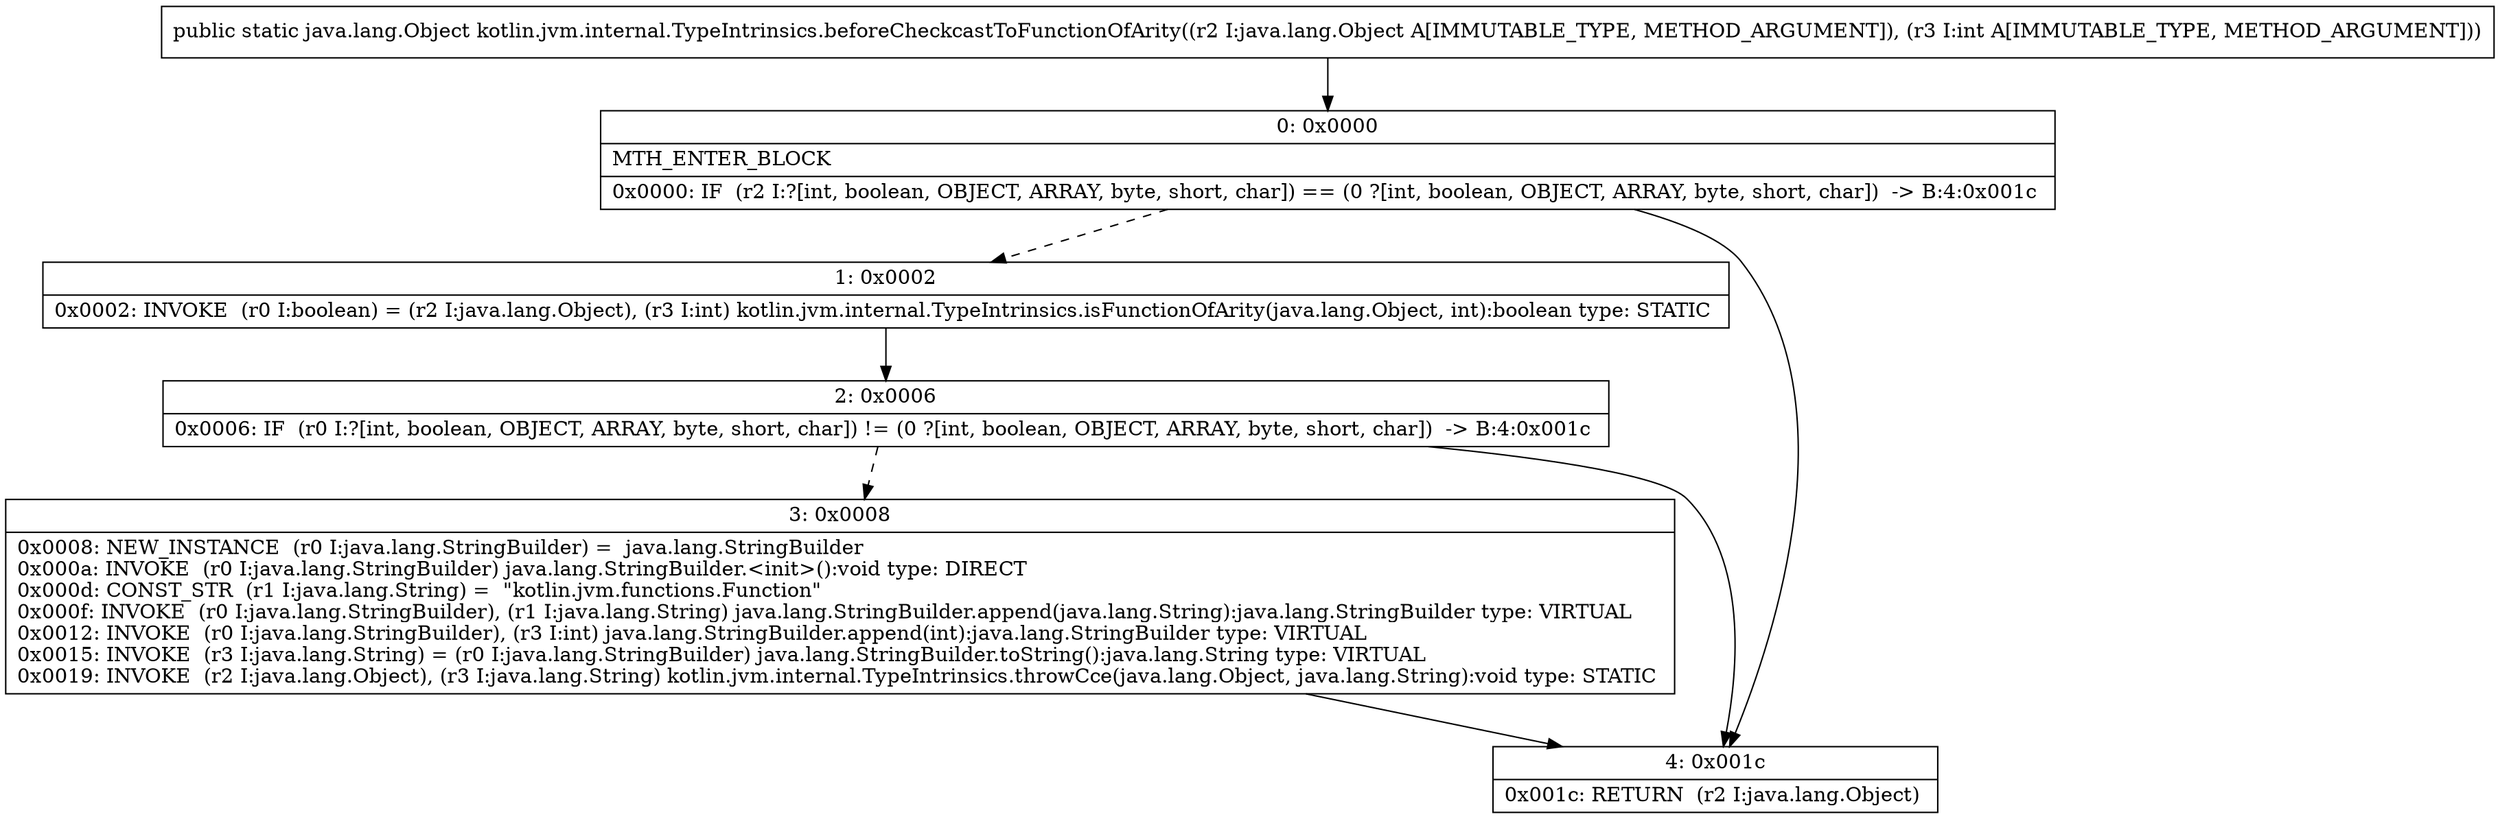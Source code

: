 digraph "CFG forkotlin.jvm.internal.TypeIntrinsics.beforeCheckcastToFunctionOfArity(Ljava\/lang\/Object;I)Ljava\/lang\/Object;" {
Node_0 [shape=record,label="{0\:\ 0x0000|MTH_ENTER_BLOCK\l|0x0000: IF  (r2 I:?[int, boolean, OBJECT, ARRAY, byte, short, char]) == (0 ?[int, boolean, OBJECT, ARRAY, byte, short, char])  \-\> B:4:0x001c \l}"];
Node_1 [shape=record,label="{1\:\ 0x0002|0x0002: INVOKE  (r0 I:boolean) = (r2 I:java.lang.Object), (r3 I:int) kotlin.jvm.internal.TypeIntrinsics.isFunctionOfArity(java.lang.Object, int):boolean type: STATIC \l}"];
Node_2 [shape=record,label="{2\:\ 0x0006|0x0006: IF  (r0 I:?[int, boolean, OBJECT, ARRAY, byte, short, char]) != (0 ?[int, boolean, OBJECT, ARRAY, byte, short, char])  \-\> B:4:0x001c \l}"];
Node_3 [shape=record,label="{3\:\ 0x0008|0x0008: NEW_INSTANCE  (r0 I:java.lang.StringBuilder) =  java.lang.StringBuilder \l0x000a: INVOKE  (r0 I:java.lang.StringBuilder) java.lang.StringBuilder.\<init\>():void type: DIRECT \l0x000d: CONST_STR  (r1 I:java.lang.String) =  \"kotlin.jvm.functions.Function\" \l0x000f: INVOKE  (r0 I:java.lang.StringBuilder), (r1 I:java.lang.String) java.lang.StringBuilder.append(java.lang.String):java.lang.StringBuilder type: VIRTUAL \l0x0012: INVOKE  (r0 I:java.lang.StringBuilder), (r3 I:int) java.lang.StringBuilder.append(int):java.lang.StringBuilder type: VIRTUAL \l0x0015: INVOKE  (r3 I:java.lang.String) = (r0 I:java.lang.StringBuilder) java.lang.StringBuilder.toString():java.lang.String type: VIRTUAL \l0x0019: INVOKE  (r2 I:java.lang.Object), (r3 I:java.lang.String) kotlin.jvm.internal.TypeIntrinsics.throwCce(java.lang.Object, java.lang.String):void type: STATIC \l}"];
Node_4 [shape=record,label="{4\:\ 0x001c|0x001c: RETURN  (r2 I:java.lang.Object) \l}"];
MethodNode[shape=record,label="{public static java.lang.Object kotlin.jvm.internal.TypeIntrinsics.beforeCheckcastToFunctionOfArity((r2 I:java.lang.Object A[IMMUTABLE_TYPE, METHOD_ARGUMENT]), (r3 I:int A[IMMUTABLE_TYPE, METHOD_ARGUMENT])) }"];
MethodNode -> Node_0;
Node_0 -> Node_1[style=dashed];
Node_0 -> Node_4;
Node_1 -> Node_2;
Node_2 -> Node_3[style=dashed];
Node_2 -> Node_4;
Node_3 -> Node_4;
}

